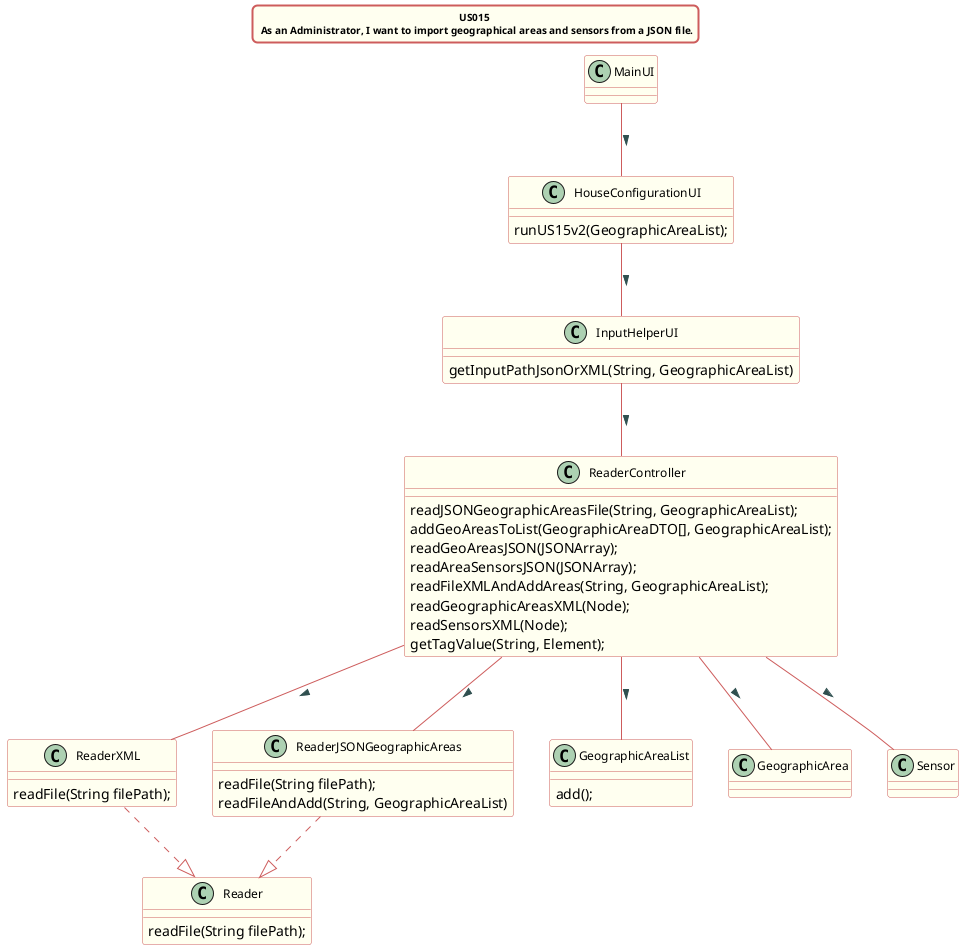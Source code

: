 @startuml

title US015 \n As an Administrator, I want to import geographical areas and sensors from a JSON file.
skinparam titleBorderRoundCorner 10
skinparam titleBorderThickness 2
skinparam titleBorderColor indianred
skinparam titleBackgroundColor ivory
skinparam FontName verdana
skinparam titleFontSize 10


skinparam class {
  BorderColor indianred
  BackgroundColor indianred
  BackgroundColor ivory
   roundcorner 10
   ArrowFontName Verdana
   ArrowColor indianred
   ArrowFontColor darkslategrey
   FontSize 12
}

class ReaderController
class ReaderXML
class Reader
class HouseConfigurationUI
class ReaderJSONGeographicAreas
class GeographicAreaList
class GeographicArea
class Sensor
class InputHelperUI

MainUI -- HouseConfigurationUI : >
HouseConfigurationUI -- InputHelperUI : >
InputHelperUI -- ReaderController : >
ReaderController -- Sensor : >
ReaderController -- GeographicArea : >
ReaderController -- GeographicAreaList : >
ReaderController -- ReaderXML : >
ReaderController -- ReaderJSONGeographicAreas : >
ReaderXML ..|> Reader
ReaderJSONGeographicAreas ..|> Reader

class HouseConfigurationUI {
runUS15v2(GeographicAreaList);
}

class ReaderJSONGeographicAreas {
readFile(String filePath);
readFileAndAdd(String, GeographicAreaList)
}

class ReaderController {
readJSONGeographicAreasFile(String, GeographicAreaList);
addGeoAreasToList(GeographicAreaDTO[], GeographicAreaList);
readGeoAreasJSON(JSONArray);
readAreaSensorsJSON(JSONArray);
readFileXMLAndAddAreas(String, GeographicAreaList);
readGeographicAreasXML(Node);
readSensorsXML(Node);
getTagValue(String, Element);
}

class Reader{
readFile(String filePath);
}

class GeographicAreaList{
add();
}

class InputHelperUI{
getInputPathJsonOrXML(String, GeographicAreaList)
}

class ReaderXML{
readFile(String filePath);
}

@enduml